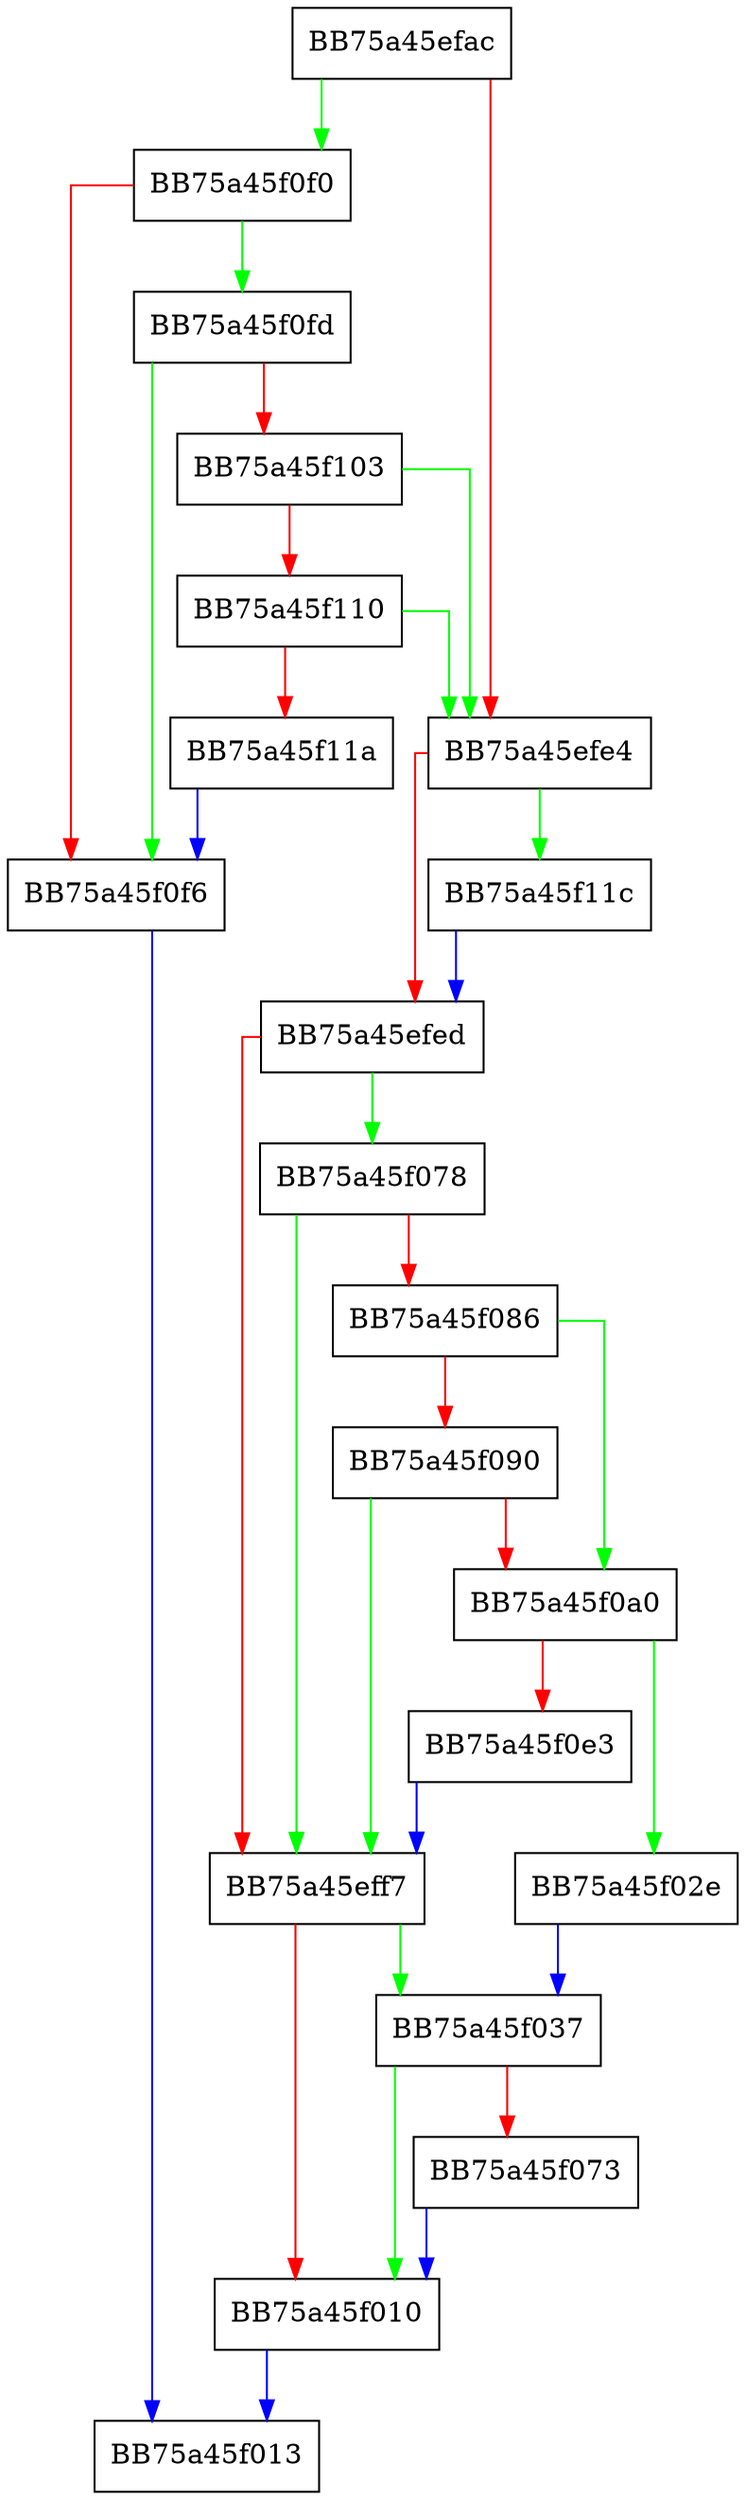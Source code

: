 digraph pcache1FetchStage2 {
  node [shape="box"];
  graph [splines=ortho];
  BB75a45efac -> BB75a45f0f0 [color="green"];
  BB75a45efac -> BB75a45efe4 [color="red"];
  BB75a45efe4 -> BB75a45f11c [color="green"];
  BB75a45efe4 -> BB75a45efed [color="red"];
  BB75a45efed -> BB75a45f078 [color="green"];
  BB75a45efed -> BB75a45eff7 [color="red"];
  BB75a45eff7 -> BB75a45f037 [color="green"];
  BB75a45eff7 -> BB75a45f010 [color="red"];
  BB75a45f010 -> BB75a45f013 [color="blue"];
  BB75a45f02e -> BB75a45f037 [color="blue"];
  BB75a45f037 -> BB75a45f010 [color="green"];
  BB75a45f037 -> BB75a45f073 [color="red"];
  BB75a45f073 -> BB75a45f010 [color="blue"];
  BB75a45f078 -> BB75a45eff7 [color="green"];
  BB75a45f078 -> BB75a45f086 [color="red"];
  BB75a45f086 -> BB75a45f0a0 [color="green"];
  BB75a45f086 -> BB75a45f090 [color="red"];
  BB75a45f090 -> BB75a45eff7 [color="green"];
  BB75a45f090 -> BB75a45f0a0 [color="red"];
  BB75a45f0a0 -> BB75a45f02e [color="green"];
  BB75a45f0a0 -> BB75a45f0e3 [color="red"];
  BB75a45f0e3 -> BB75a45eff7 [color="blue"];
  BB75a45f0f0 -> BB75a45f0fd [color="green"];
  BB75a45f0f0 -> BB75a45f0f6 [color="red"];
  BB75a45f0f6 -> BB75a45f013 [color="blue"];
  BB75a45f0fd -> BB75a45f0f6 [color="green"];
  BB75a45f0fd -> BB75a45f103 [color="red"];
  BB75a45f103 -> BB75a45efe4 [color="green"];
  BB75a45f103 -> BB75a45f110 [color="red"];
  BB75a45f110 -> BB75a45efe4 [color="green"];
  BB75a45f110 -> BB75a45f11a [color="red"];
  BB75a45f11a -> BB75a45f0f6 [color="blue"];
  BB75a45f11c -> BB75a45efed [color="blue"];
}